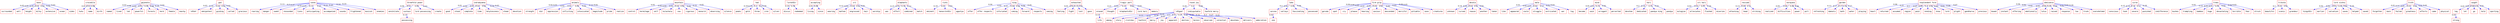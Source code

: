 strict digraph  {
	base	 [color=red,
		fontname=courier,
		shape=box];
	surrounded	 [color=red,
		fontname=courier,
		shape=box];
	base -> surrounded	 [color=blue,
		xlabel=0.02];
	well	 [color=red,
		fontname=courier,
		shape=box];
	base -> well	 [color=blue,
		xlabel=0.01];
	height	 [color=red,
		fontname=courier,
		shape=box];
	base -> height	 [color=blue,
		xlabel=0.16];
	milky	 [color=red,
		fontname=courier,
		shape=box];
	base -> milky	 [color=blue,
		xlabel=0.03];
	extensive	 [color=red,
		fontname=courier,
		shape=box];
	base -> extensive	 [color=blue,
		xlabel=0.02];
	ocean	 [color=red,
		fontname=courier,
		shape=box];
	base -> ocean	 [color=blue,
		xlabel=0.02];
	sides	 [color=red,
		fontname=courier,
		shape=box];
	base -> sides	 [color=blue,
		xlabel=0.03];
	crocodile	 [color=red,
		fontname=courier,
		shape=box];
	huhu	 [color=red,
		fontname=courier,
		shape=box];
	crocodile -> huhu	 [color=blue,
		xlabel=0.01];
	name	 [color=red,
		fontname=courier,
		shape=box];
	crocodile -> name	 [color=blue,
		xlabel=0.01];
	birth	 [color=red,
		fontname=courier,
		shape=box];
	crocodile -> birth	 [color=blue,
		xlabel=0.08];
	gajendra	 [color=red,
		fontname=courier,
		shape=box];
	named	 [color=red,
		fontname=courier,
		shape=box];
	gajendra -> named	 [color=blue,
		xlabel=0.03];
	lived	 [color=red,
		fontname=courier,
		shape=box];
	gajendra -> lived	 [color=blue,
		xlabel=0.04];
	led	 [color=red,
		fontname=courier,
		shape=box];
	gajendra -> led	 [color=blue,
		xlabel=0.02];
	powerful	 [color=red,
		fontname=courier,
		shape=box];
	gajendra -> powerful	 [color=blue,
		xlabel=0.02];
	forests	 [color=red,
		fontname=courier,
		shape=box];
	gajendra -> forests	 [color=blue,
		xlabel=0.04];
	herd	 [color=red,
		fontname=courier,
		shape=box];
	gajendra -> herd	 [color=blue,
		xlabel=0.04];
	female	 [color=red,
		fontname=courier,
		shape=box];
	gajendra -> female	 [color=blue,
		xlabel=0.19];
	nearby	 [color=red,
		fontname=courier,
		shape=box];
	gajendra -> nearby	 [color=blue,
		xlabel=0.02];
	god	 [color=red,
		fontname=courier,
		shape=box];
	"'\x93oh'"	 [color=red,
		fontname=courier,
		shape=box];
	god -> "'\x93oh'"	 [color=blue,
		xlabel=0.03];
	omnipotent	 [color=red,
		fontname=courier,
		shape=box];
	god -> omnipotent	 [color=blue,
		xlabel=0.19];
	guiding	 [color=red,
		fontname=courier,
		shape=box];
	god -> guiding	 [color=blue,
		xlabel=0.02];
	called	 [color=red,
		fontname=courier,
		shape=box];
	god -> called	 [color=blue,
		xlabel=0.02];
	gracious	 [color=red,
		fontname=courier,
		shape=box];
	god -> gracious	 [color=blue,
		xlabel=0.02];
	caves	 [color=red,
		fontname=courier,
		shape=box];
	roaring	 [color=red,
		fontname=courier,
		shape=box];
	caves -> roaring	 [color=blue,
		xlabel=0.13];
	danger	 [color=red,
		fontname=courier,
		shape=box];
	caves -> danger	 [color=blue,
		xlabel=0.3];
	sweet	 [color=red,
		fontname=courier,
		shape=box];
	caves -> sweet	 [color=blue,
		xlabel=0.37];
	resounded	 [color=red,
		fontname=courier,
		shape=box];
	caves -> resounded	 [color=blue,
		xlabel=0.33];
	lions	 [color=red,
		fontname=courier,
		shape=box];
	caves -> lions	 [color=blue,
		xlabel=0.25];
	anticipating	 [color=red,
		fontname=courier,
		shape=box];
	caves -> anticipating	 [color=blue,
		xlabel=0.13];
	accompanied	 [color=red,
		fontname=courier,
		shape=box];
	caves -> accompanied	 [color=blue,
		xlabel=0.25];
	sounds	 [color=red,
		fontname=courier,
		shape=box];
	caves -> sounds	 [color=blue,
		xlabel=0.23];
	frightened	 [color=red,
		fontname=courier,
		shape=box];
	caves -> frightened	 [color=blue,
		xlabel=0.25];
	musical	 [color=red,
		fontname=courier,
		shape=box];
	caves -> musical	 [color=blue,
		xlabel=0.14];
	enemies	 [color=red,
		fontname=courier,
		shape=box];
	caves -> enemies	 [color=blue,
		xlabel=0.33];
	"threefold power"	 [color=red,
		fontname=courier,
		shape=box];
	annihilate	 [color=red,
		fontname=courier,
		shape=box];
	"threefold power" -> annihilate	 [color=blue,
		xlabel=0.04];
	sustain	 [color=red,
		fontname=courier,
		shape=box];
	"threefold power" -> sustain	 [color=blue,
		xlabel=0.22];
	"lord possessing"	 [color=red,
		fontname=courier,
		shape=box];
	"threefold power" -> "lord possessing"	 [color=blue,
		xlabel=0.03];
	create	 [color=red,
		fontname=courier,
		shape=box];
	"threefold power" -> create	 [color=blue,
		xlabel=0.03];
	possessing	 [color=red,
		fontname=courier,
		shape=box];
	sustain -> possessing	 [color=blue,
		xlabel=0.13];
	indradyumna	 [color=red,
		fontname=courier,
		shape=box];
	good	 [color=red,
		fontname=courier,
		shape=box];
	indradyumna -> good	 [color=blue,
		xlabel=0.01];
	stood	 [color=red,
		fontname=courier,
		shape=box];
	indradyumna -> stood	 [color=blue,
		xlabel=0.02];
	complete	 [color=red,
		fontname=courier,
		shape=box];
	indradyumna -> complete	 [color=blue,
		xlabel=0.02];
	time	 [color=red,
		fontname=courier,
		shape=box];
	indradyumna -> time	 [color=blue,
		xlabel=0.02];
	helplessness	 [color=red,
		fontname=courier,
		shape=box];
	indradyumna -> helplessness	 [color=blue,
		xlabel=0.02];
	stead	 [color=red,
		fontname=courier,
		shape=box];
	indradyumna -> stead	 [color=blue,
		xlabel=0.16];
	devotion	 [color=red,
		fontname=courier,
		shape=box];
	indradyumna -> devotion	 [color=blue,
		xlabel=0.03];
	animals	 [color=red,
		fontname=courier,
		shape=box];
	strength	 [color=red,
		fontname=courier,
		shape=box];
	animals -> strength	 [color=blue,
		xlabel=0.02];
	did	 [color=red,
		fontname=courier,
		shape=box];
	animals -> did	 [color=blue,
		xlabel=0.01];
	oppression	 [color=red,
		fontname=courier,
		shape=box];
	animals -> oppression	 [color=blue,
		xlabel=0.02];
	inflicting	 [color=red,
		fontname=courier,
		shape=box];
	animals -> inflicting	 [color=blue,
		xlabel=0.02];
	intoxicated	 [color=red,
		fontname=courier,
		shape=box];
	animals -> intoxicated	 [color=blue,
		xlabel=0.02];
	magnitude	 [color=red,
		fontname=courier,
		shape=box];
	animals -> magnitude	 [color=blue,
		xlabel=0.02];
	pride	 [color=red,
		fontname=courier,
		shape=box];
	animals -> pride	 [color=blue,
		xlabel=0.13];
	realize	 [color=red,
		fontname=courier,
		shape=box];
	animals -> realize	 [color=blue,
		xlabel=0.02];
	mountain	 [color=red,
		fontname=courier,
		shape=box];
	control	 [color=red,
		fontname=courier,
		shape=box];
	mountain -> control	 [color=blue,
		xlabel=0.02];
	hermitage	 [color=red,
		fontname=courier,
		shape=box];
	mountain -> hermitage	 [color=blue,
		xlabel=0.02];
	self	 [color=red,
		fontname=courier,
		shape=box];
	mountain -> self	 [color=blue,
		xlabel=0.02];
	kulachala	 [color=red,
		fontname=courier,
		shape=box];
	mountain -> kulachala	 [color=blue,
		xlabel=0.02];
	vow	 [color=red,
		fontname=courier,
		shape=box];
	mountain -> vow	 [color=blue,
		xlabel=0.02];
	rigorous	 [color=red,
		fontname=courier,
		shape=box];
	mountain -> rigorous	 [color=blue,
		xlabel=0.02];
	monarch	 [color=red,
		fontname=courier,
		shape=box];
	mountain -> monarch	 [color=blue,
		xlabel=0.02];
	observing	 [color=red,
		fontname=courier,
		shape=box];
	mountain -> observing	 [color=blue,
		xlabel=0.15];
	silence	 [color=red,
		fontname=courier,
		shape=box];
	mountain -> silence	 [color=blue,
		xlabel=0.02];
	had	 [color=red,
		fontname=courier,
		shape=box];
	peaks	 [color=red,
		fontname=courier,
		shape=box];
	had -> peaks	 [color=blue,
		xlabel=0.19];
	gold	 [color=red,
		fontname=courier,
		shape=box];
	had -> gold	 [color=blue,
		xlabel=0.19];
	three	 [color=red,
		fontname=courier,
		shape=box];
	had -> three	 [color=blue,
		xlabel=0.1];
	iron	 [color=red,
		fontname=courier,
		shape=box];
	had -> iron	 [color=blue,
		xlabel=0.2];
	silver	 [color=red,
		fontname=courier,
		shape=box];
	had -> silver	 [color=blue,
		xlabel=0.19];
	"'lord\x92s'"	 [color=red,
		fontname=courier,
		shape=box];
	discus	 [color=red,
		fontname=courier,
		shape=box];
	"'lord\x92s'" -> discus	 [color=blue,
		xlabel=0.19];
	redeemed	 [color=red,
		fontname=courier,
		shape=box];
	"'lord\x92s'" -> redeemed	 [color=blue,
		xlabel=0.18];
	accepting	 [color=red,
		fontname=courier,
		shape=box];
	living	 [color=red,
		fontname=courier,
		shape=box];
	accepting -> living	 [color=blue,
		xlabel=0.01];
	since	 [color=red,
		fontname=courier,
		shape=box];
	accepting -> since	 [color=blue,
		xlabel=0.08];
	sri	 [color=red,
		fontname=courier,
		shape=box];
	wearing	 [color=red,
		fontname=courier,
		shape=box];
	sri -> wearing	 [color=blue,
		xlabel=0.12];
	matted	 [color=red,
		fontname=courier,
		shape=box];
	sri -> matted	 [color=blue,
		xlabel=0.02];
	engrossed	 [color=red,
		fontname=courier,
		shape=box];
	sri -> engrossed	 [color=blue,
		xlabel=0.02];
	hair	 [color=red,
		fontname=courier,
		shape=box];
	sri -> hair	 [color=blue,
		xlabel=0.01];
	worship	 [color=red,
		fontname=courier,
		shape=box];
	sri -> worship	 [color=blue,
		xlabel=0.03];
	elephants	 [color=red,
		fontname=courier,
		shape=box];
	was	 [color=red,
		fontname=courier,
		shape=box];
	elephants -> was	 [color=blue,
		xlabel=0.15];
	effort	 [color=red,
		fontname=courier,
		shape=box];
	elephants -> effort	 [color=blue,
		xlabel=0.16];
	combined	 [color=red,
		fontname=courier,
		shape=box];
	elephants -> combined	 [color=blue,
		xlabel=0.16];
	match	 [color=red,
		fontname=courier,
		shape=box];
	elephants -> match	 [color=blue,
		xlabel=0.12];
	rishi	 [color=red,
		fontname=courier,
		shape=box];
	eminent	 [color=red,
		fontname=courier,
		shape=box];
	rishi -> eminent	 [color=blue,
		xlabel=0.19];
	"'monarch\x92s'"	 [color=red,
		fontname=courier,
		shape=box];
	rishi -> "'monarch\x92s'"	 [color=blue,
		xlabel=0.03];
	agastya	 [color=red,
		fontname=courier,
		shape=box];
	rishi -> agastya	 [color=blue,
		xlabel=0.03];
	king	 [color=red,
		fontname=courier,
		shape=box];
	offer	 [color=red,
		fontname=courier,
		shape=box];
	king -> offer	 [color=blue,
		xlabel=0.04];
	"offer respects"	 [color=red,
		fontname=courier,
		shape=box];
	king -> "offer respects"	 [color=blue,
		xlabel=0.02];
	infuriated	 [color=red,
		fontname=courier,
		shape=box];
	king -> infuriated	 [color=blue,
		xlabel=0.21];
	coming	 [color=red,
		fontname=courier,
		shape=box];
	king -> coming	 [color=blue,
		xlabel=0.04];
	forward	 [color=red,
		fontname=courier,
		shape=box];
	king -> forward	 [color=blue,
		xlabel=0.04];
	respects	 [color=red,
		fontname=courier,
		shape=box];
	king -> respects	 [color=blue,
		xlabel=0.04];
	seeing	 [color=red,
		fontname=courier,
		shape=box];
	king -> seeing	 [color=blue,
		xlabel=0.05];
	exhausted	 [color=red,
		fontname=courier,
		shape=box];
	feeling	 [color=red,
		fontname=courier,
		shape=box];
	exhausted -> feeling	 [color=blue,
		xlabel=0.01];
	fight	 [color=red,
		fontname=courier,
		shape=box];
	exhausted -> fight	 [color=blue,
		xlabel=0.02];
	lost	 [color=red,
		fontname=courier,
		shape=box];
	exhausted -> lost	 [color=blue,
		xlabel=0.13];
	gave	 [color=red,
		fontname=courier,
		shape=box];
	exhausted -> gave	 [color=blue,
		xlabel=0.01];
	"tragic part"	 [color=red,
		fontname=courier,
		shape=box];
	erased	 [color=red,
		fontname=courier,
		shape=box];
	"tragic part" -> erased	 [color=blue,
		xlabel=0.21];
	thought	 [color=red,
		fontname=courier,
		shape=box];
	"tragic part" -> thought	 [color=blue,
		xlabel=0.03];
	"'elephant\x92s'"	 [color=red,
		fontname=courier,
		shape=box];
	"tragic part" -> "'elephant\x92s'"	 [color=blue,
		xlabel=0.23];
	"lord hari"	 [color=red,
		fontname=courier,
		shape=box];
	"tragic part" -> "lord hari"	 [color=blue,
		xlabel=0.03];
	memory	 [color=red,
		fontname=courier,
		shape=box];
	"tragic part" -> memory	 [color=blue,
		xlabel=0.03];
	life	 [color=red,
		fontname=courier,
		shape=box];
	erased -> life	 [color=blue,
		xlabel=0.13];
	"round joy"	 [color=red,
		fontname=courier,
		shape=box];
	"'\x91god'"	 [color=red,
		fontname=courier,
		shape=box];
	"round joy" -> "'\x91god'"	 [color=blue,
		xlabel=0.24];
	indisputable	 [color=red,
		fontname=courier,
		shape=box];
	"round joy" -> indisputable	 [color=blue,
		xlabel=0.2];
	"twofold mercy"	 [color=red,
		fontname=courier,
		shape=box];
	"round joy" -> "twofold mercy"	 [color=blue,
		xlabel=0.04];
	among	 [color=red,
		fontname=courier,
		shape=box];
	"'\x91god'" -> among	 [color=blue,
		xlabel=0.11];
	story	 [color=red,
		fontname=courier,
		shape=box];
	"'\x91god'" -> story	 [color=blue,
		xlabel=0.22];
	clutches	 [color=red,
		fontname=courier,
		shape=box];
	"'\x91god'" -> clutches	 [color=blue,
		xlabel=0.29];
	twofold	 [color=red,
		fontname=courier,
		shape=box];
	"'\x91god'" -> twofold	 [color=blue,
		xlabel=0.32];
	mercy	 [color=red,
		fontname=courier,
		shape=box];
	"'\x91god'" -> mercy	 [color=blue,
		xlabel=0.23];
	joy	 [color=red,
		fontname=courier,
		shape=box];
	"'\x91god'" -> joy	 [color=blue,
		xlabel=0.3];
	apparent	 [color=red,
		fontname=courier,
		shape=box];
	"'\x91god'" -> apparent	 [color=blue,
		xlabel=0.31];
	deities	 [color=red,
		fontname=courier,
		shape=box];
	"'\x91god'" -> deities	 [color=blue,
		xlabel=0.27];
	herein	 [color=red,
		fontname=courier,
		shape=box];
	"'\x91god'" -> herein	 [color=blue,
		xlabel=0.31];
	observed	 [color=red,
		fontname=courier,
		shape=box];
	"'\x91god'" -> observed	 [color=blue,
		xlabel=0.18];
	celestial	 [color=red,
		fontname=courier,
		shape=box];
	"'\x91god'" -> celestial	 [color=blue,
		xlabel=0.31];
	devotees	 [color=red,
		fontname=courier,
		shape=box];
	"'\x91god'" -> devotees	 [color=blue,
		xlabel=0.3];
	delivers	 [color=red,
		fontname=courier,
		shape=box];
	"'\x91god'" -> delivers	 [color=blue,
		xlabel=0.27];
	admiration	 [color=red,
		fontname=courier,
		shape=box];
	"'\x91god'" -> admiration	 [color=blue,
		xlabel=0.22];
	lake	 [color=red,
		fontname=courier,
		shape=box];
	varuna	 [color=red,
		fontname=courier,
		shape=box];
	lake -> varuna	 [color=blue,
		xlabel=0.2];
	valleys	 [color=red,
		fontname=courier,
		shape=box];
	lake -> valleys	 [color=blue,
		xlabel=0.04];
	fascinating	 [color=red,
		fontname=courier,
		shape=box];
	lake -> fascinating	 [color=blue,
		xlabel=0.02];
	possessed	 [color=red,
		fontname=courier,
		shape=box];
	lake -> possessed	 [color=blue,
		xlabel=0.04];
	one	 [color=red,
		fontname=courier,
		shape=box];
	varuna -> one	 [color=blue,
		xlabel=0.02];
	"firm grip"	 [color=red,
		fontname=courier,
		shape=box];
	garuda	 [color=red,
		fontname=courier,
		shape=box];
	"firm grip" -> garuda	 [color=blue,
		xlabel=0.04];
	spot	 [color=red,
		fontname=courier,
		shape=box];
	"firm grip" -> spot	 [color=blue,
		xlabel=0.04];
	cry	 [color=red,
		fontname=courier,
		shape=box];
	"firm grip" -> cry	 [color=blue,
		xlabel=0.05];
	please	 [color=red,
		fontname=courier,
		shape=box];
	"firm grip" -> please	 [color=blue,
		xlabel=0.21];
	hearing	 [color=red,
		fontname=courier,
		shape=box];
	"firm grip" -> hearing	 [color=blue,
		xlabel=0.05];
	saviour	 [color=red,
		fontname=courier,
		shape=box];
	"firm grip" -> saviour	 [color=blue,
		xlabel=0.05];
	descended	 [color=red,
		fontname=courier,
		shape=box];
	"firm grip" -> descended	 [color=blue,
		xlabel=0.07];
	merciful	 [color=red,
		fontname=courier,
		shape=box];
	"firm grip" -> merciful	 [color=blue,
		xlabel=0.05];
	pitiable	 [color=red,
		fontname=courier,
		shape=box];
	"firm grip" -> pitiable	 [color=blue,
		xlabel=0.03];
	save	 [color=red,
		fontname=courier,
		shape=box];
	"firm grip" -> save	 [color=blue,
		xlabel=0.04];
	creatures	 [color=red,
		fontname=courier,
		shape=box];
	"firm grip" -> creatures	 [color=blue,
		xlabel=0.05];
	devala	 [color=red,
		fontname=courier,
		shape=box];
	unknown	 [color=red,
		fontname=courier,
		shape=box];
	devala -> unknown	 [color=blue,
		xlabel=0.14];
	cursed	 [color=red,
		fontname=courier,
		shape=box];
	devala -> cursed	 [color=blue,
		xlabel=0.02];
	reason	 [color=red,
		fontname=courier,
		shape=box];
	devala -> reason	 [color=blue,
		xlabel=0.02];
	another	 [color=red,
		fontname=courier,
		shape=box];
	devala -> another	 [color=blue,
		xlabel=0.01];
	taken	 [color=red,
		fontname=courier,
		shape=box];
	devala -> taken	 [color=blue,
		xlabel=0.02];
	male	 [color=red,
		fontname=courier,
		shape=box];
	like	 [color=red,
		fontname=courier,
		shape=box];
	male -> like	 [color=blue,
		xlabel=0.01];
	appeared	 [color=red,
		fontname=courier,
		shape=box];
	male -> appeared	 [color=blue,
		xlabel=0.02];
	could	 [color=red,
		fontname=courier,
		shape=box];
	male -> could	 [color=blue,
		xlabel=0.01];
	struggle	 [color=red,
		fontname=courier,
		shape=box];
	male -> struggle	 [color=blue,
		xlabel=0.02];
	extricated	 [color=red,
		fontname=courier,
		shape=box];
	male -> extricated	 [color=blue,
		xlabel=0.17];
	war	 [color=red,
		fontname=courier,
		shape=box];
	male -> war	 [color=blue,
		xlabel=0.03];
	tug	 [color=red,
		fontname=courier,
		shape=box];
	male -> tug	 [color=blue,
		xlabel=0.03];
	mind	 [color=red,
		fontname=courier,
		shape=box];
	become	 [color=red,
		fontname=courier,
		shape=box];
	mind -> become	 [color=blue,
		xlabel=0.01];
	said	 [color=red,
		fontname=courier,
		shape=box];
	mind -> said	 [color=blue,
		xlabel=0.01];
	arrogant	 [color=red,
		fontname=courier,
		shape=box];
	mind -> arrogant	 [color=blue,
		xlabel=0.15];
	perverted	 [color=red,
		fontname=courier,
		shape=box];
	mind -> perverted	 [color=blue,
		xlabel=0.02];
	hari	 [color=red,
		fontname=courier,
		shape=box];
	devotee	 [color=red,
		fontname=courier,
		shape=box];
	hari -> devotee	 [color=blue,
		xlabel=0.2];
	dedicated	 [color=red,
		fontname=courier,
		shape=box];
	hari -> dedicated	 [color=blue,
		xlabel=0.18];
	"pandya king"	 [color=red,
		fontname=courier,
		shape=box];
	hari -> "pandya king"	 [color=blue,
		xlabel=0.15];
	pandya	 [color=red,
		fontname=courier,
		shape=box];
	hari -> pandya	 [color=blue,
		xlabel=0.22];
	"sri hari"	 [color=red,
		fontname=courier,
		shape=box];
	eulogise	 [color=red,
		fontname=courier,
		shape=box];
	"sri hari" -> eulogise	 [color=blue,
		xlabel=0.02];
	alleviates	 [color=red,
		fontname=courier,
		shape=box];
	"sri hari" -> alleviates	 [color=blue,
		xlabel=0.02];
	flashed	 [color=red,
		fontname=courier,
		shape=box];
	"sri hari" -> flashed	 [color=blue,
		xlabel=0.07];
	miseries	 [color=red,
		fontname=courier,
		shape=box];
	"sri hari" -> miseries	 [color=blue,
		xlabel=0.16];
	rescued	 [color=red,
		fontname=courier,
		shape=box];
	attacking	 [color=red,
		fontname=courier,
		shape=box];
	rescued -> attacking	 [color=blue,
		xlabel=0.13];
	head	 [color=red,
		fontname=courier,
		shape=box];
	rescued -> head	 [color=blue,
		xlabel=0.09];
	striking	 [color=red,
		fontname=courier,
		shape=box];
	rescued -> striking	 [color=blue,
		xlabel=0.13];
	narayana	 [color=red,
		fontname=courier,
		shape=box];
	realized	 [color=red,
		fontname=courier,
		shape=box];
	narayana -> realized	 [color=blue,
		xlabel=0.05];
	difficulties	 [color=red,
		fontname=courier,
		shape=box];
	narayana -> difficulties	 [color=blue,
		xlabel=0.06];
	power	 [color=red,
		fontname=courier,
		shape=box];
	narayana -> power	 [color=blue,
		xlabel=0.44];
	pull	 [color=red,
		fontname=courier,
		shape=box];
	narayana -> pull	 [color=blue,
		xlabel=0.06];
	garden	 [color=red,
		fontname=courier,
		shape=box];
	refreshing	 [color=red,
		fontname=courier,
		shape=box];
	garden -> refreshing	 [color=blue,
		xlabel=0.13];
	damsels	 [color=red,
		fontname=courier,
		shape=box];
	garden -> damsels	 [color=blue,
		xlabel=0.17];
	bath	 [color=red,
		fontname=courier,
		shape=box];
	garden -> bath	 [color=blue,
		xlabel=0.17];
	water	 [color=red,
		fontname=courier,
		shape=box];
	garden -> water	 [color=blue,
		xlabel=0.33];
	playing	 [color=red,
		fontname=courier,
		shape=box];
	garden -> playing	 [color=blue,
		xlabel=0.17];
	"resplendent form"	 [color=red,
		fontname=courier,
		shape=box];
	heart	 [color=red,
		fontname=courier,
		shape=box];
	"resplendent form" -> heart	 [color=blue,
		xlabel=0.06];
	returned	 [color=red,
		fontname=courier,
		shape=box];
	"resplendent form" -> returned	 [color=blue,
		xlabel=0.21];
	assumed	 [color=red,
		fontname=courier,
		shape=box];
	"resplendent form" -> assumed	 [color=blue,
		xlabel=0.1];
	region	 [color=red,
		fontname=courier,
		shape=box];
	"resplendent form" -> region	 [color=blue,
		xlabel=0.07];
	paid	 [color=red,
		fontname=courier,
		shape=box];
	"resplendent form" -> paid	 [color=blue,
		xlabel=0.04];
	rending	 [color=red,
		fontname=courier,
		shape=box];
	"resplendent form" -> rending	 [color=blue,
		xlabel=0.2];
	know	 [color=red,
		fontname=courier,
		shape=box];
	"resplendent form" -> know	 [color=blue,
		xlabel=0.02];
	lord	 [color=red,
		fontname=courier,
		shape=box];
	"resplendent form" -> lord	 [color=blue,
		xlabel=0.03];
	plight	 [color=red,
		fontname=courier,
		shape=box];
	"resplendent form" -> plight	 [color=blue,
		xlabel=0.05];
	gandharva	 [color=red,
		fontname=courier,
		shape=box];
	"resplendent form" -> gandharva	 [color=blue,
		xlabel=0.04];
	previous	 [color=red,
		fontname=courier,
		shape=box];
	"resplendent form" -> previous	 [color=blue,
		xlabel=0.07];
	obeisance	 [color=red,
		fontname=courier,
		shape=box];
	bowed	 [color=red,
		fontname=courier,
		shape=box];
	obeisance -> bowed	 [color=blue,
		xlabel=0.04];
	instant	 [color=red,
		fontname=courier,
		shape=box];
	obeisance -> instant	 [color=blue,
		xlabel=0.02];
	offering	 [color=red,
		fontname=courier,
		shape=box];
	obeisance -> offering	 [color=blue,
		xlabel=0.02];
	emotionally	 [color=red,
		fontname=courier,
		shape=box];
	obeisance -> emotionally	 [color=blue,
		xlabel=0.03];
	lotus	 [color=red,
		fontname=courier,
		shape=box];
	obeisance -> lotus	 [color=blue,
		xlabel=0.06];
	raised	 [color=red,
		fontname=courier,
		shape=box];
	obeisance -> raised	 [color=blue,
		xlabel=0.05];
	response	 [color=red,
		fontname=courier,
		shape=box];
	obeisance -> response	 [color=blue,
		xlabel=0.04];
	low	 [color=red,
		fontname=courier,
		shape=box];
	obeisance -> low	 [color=blue,
		xlabel=0.02];
	trunk	 [color=red,
		fontname=courier,
		shape=box];
	obeisance -> trunk	 [color=blue,
		xlabel=0.03];
	overwhelmed	 [color=red,
		fontname=courier,
		shape=box];
	obeisance -> overwhelmed	 [color=blue,
		xlabel=0.16];
	curse	 [color=red,
		fontname=courier,
		shape=box];
	conscious	 [color=red,
		fontname=courier,
		shape=box];
	curse -> conscious	 [color=blue,
		xlabel=0.15];
	took	 [color=red,
		fontname=courier,
		shape=box];
	curse -> took	 [color=blue,
		xlabel=0.14];
	severe	 [color=red,
		fontname=courier,
		shape=box];
	curse -> severe	 [color=blue,
		xlabel=0.14];
	punished	 [color=red,
		fontname=courier,
		shape=box];
	curse -> punished	 [color=blue,
		xlabel=0.17];
	indifference	 [color=red,
		fontname=courier,
		shape=box];
	curse -> indifference	 [color=blue,
		xlabel=0.18];
	trees	 [color=red,
		fontname=courier,
		shape=box];
	bushes	 [color=red,
		fontname=courier,
		shape=box];
	trees -> bushes	 [color=blue,
		xlabel=0.02];
	trampling	 [color=red,
		fontname=courier,
		shape=box];
	trees -> trampling	 [color=blue,
		xlabel=0.12];
	bamboo	 [color=red,
		fontname=courier,
		shape=box];
	trees -> bamboo	 [color=blue,
		xlabel=0.03];
	huge	 [color=red,
		fontname=courier,
		shape=box];
	trees -> huge	 [color=blue,
		xlabel=0.01];
	devastating	 [color=red,
		fontname=courier,
		shape=box];
	trees -> devastating	 [color=blue,
		xlabel=0.03];
	terrible	 [color=red,
		fontname=courier,
		shape=box];
	trees -> terrible	 [color=blue,
		xlabel=0.02];
	fear	 [color=red,
		fontname=courier,
		shape=box];
	trees -> fear	 [color=blue,
		xlabel=0.04];
	struck	 [color=red,
		fontname=courier,
		shape=box];
	trees -> struck	 [color=blue,
		xlabel=0.03];
	trikuta	 [color=red,
		fontname=courier,
		shape=box];
	beautiful	 [color=red,
		fontname=courier,
		shape=box];
	trikuta -> beautiful	 [color=blue,
		xlabel=0.1];
	scenic	 [color=red,
		fontname=courier,
		shape=box];
	trikuta -> scenic	 [color=blue,
		xlabel=0.01];
	grandeur	 [color=red,
		fontname=courier,
		shape=box];
	trikuta -> grandeur	 [color=blue,
		xlabel=0.01];
	"lord vishnu"	 [color=red,
		fontname=courier,
		shape=box];
	"'king\x92s'"	 [color=red,
		fontname=courier,
		shape=box];
	"lord vishnu" -> "'king\x92s'"	 [color=blue,
		xlabel=0.02];
	earlier	 [color=red,
		fontname=courier,
		shape=box];
	"lord vishnu" -> earlier	 [color=blue,
		xlabel=0.02];
	salvation	 [color=red,
		fontname=courier,
		shape=box];
	"lord vishnu" -> salvation	 [color=blue,
		xlabel=0.03];
	saves	 [color=red,
		fontname=courier,
		shape=box];
	"lord vishnu" -> saves	 [color=blue,
		xlabel=0.03];
	helped	 [color=red,
		fontname=courier,
		shape=box];
	"lord vishnu" -> helped	 [color=blue,
		xlabel=0.02];
	saved	 [color=red,
		fontname=courier,
		shape=box];
	"lord vishnu" -> saved	 [color=blue,
		xlabel=0.16];
	truth	 [color=red,
		fontname=courier,
		shape=box];
	forgotten	 [color=red,
		fontname=courier,
		shape=box];
	truth -> forgotten	 [color=blue,
		xlabel=0.01];
	back	 [color=red,
		fontname=courier,
		shape=box];
	truth -> back	 [color=blue,
		xlabel=0.11];
	failed	 [color=red,
		fontname=courier,
		shape=box];
	truth -> failed	 [color=blue,
		xlabel=0.01];
	greatness	 [color=red,
		fontname=courier,
		shape=box];
	truth -> greatness	 [color=blue,
		xlabel=0.01];
	efforts	 [color=red,
		fontname=courier,
		shape=box];
	truth -> efforts	 [color=blue,
		xlabel=0.01];
	came	 [color=red,
		fontname=courier,
		shape=box];
	truth -> came	 [color=blue,
		xlabel=0.01];
	physical	 [color=red,
		fontname=courier,
		shape=box];
	truth -> physical	 [color=blue,
		xlabel=0.01];
	caught	 [color=red,
		fontname=courier,
		shape=box];
	leg	 [color=red,
		fontname=courier,
		shape=box];
	caught -> leg	 [color=blue,
		xlabel=0.01];
	let	 [color=red,
		fontname=courier,
		shape=box];
	caught -> let	 [color=blue,
		xlabel=0.01];
	go	 [color=red,
		fontname=courier,
		shape=box];
	caught -> go	 [color=blue,
		xlabel=0.08];
	hold	 [color=red,
		fontname=courier,
		shape=box];
	caught -> hold	 [color=blue,
		xlabel=0.01];
	sporting	 [color=red,
		fontname=courier,
		shape=box];
	caught -> sporting	 [color=blue,
		xlabel=0.01];
	strong	 [color=red,
		fontname=courier,
		shape=box];
	leg -> strong	 [color=blue,
		xlabel=0.01];
}
